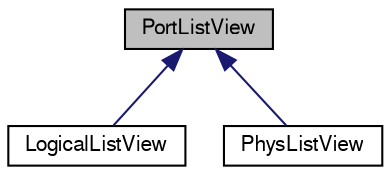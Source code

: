 digraph G
{
  bgcolor="transparent";
  edge [fontname="FreeSans",fontsize=10,labelfontname="FreeSans",labelfontsize=10];
  node [fontname="FreeSans",fontsize=10,shape=record];
  Node1 [label="PortListView",height=0.2,width=0.4,color="black", fillcolor="grey75", style="filled" fontcolor="black"];
  Node1 -> Node2 [dir=back,color="midnightblue",fontsize=10,style="solid",fontname="FreeSans"];
  Node2 [label="LogicalListView",height=0.2,width=0.4,color="black",URL="$class_logical_list_view.html"];
  Node1 -> Node3 [dir=back,color="midnightblue",fontsize=10,style="solid",fontname="FreeSans"];
  Node3 [label="PhysListView",height=0.2,width=0.4,color="black",URL="$class_phys_list_view.html"];
}
